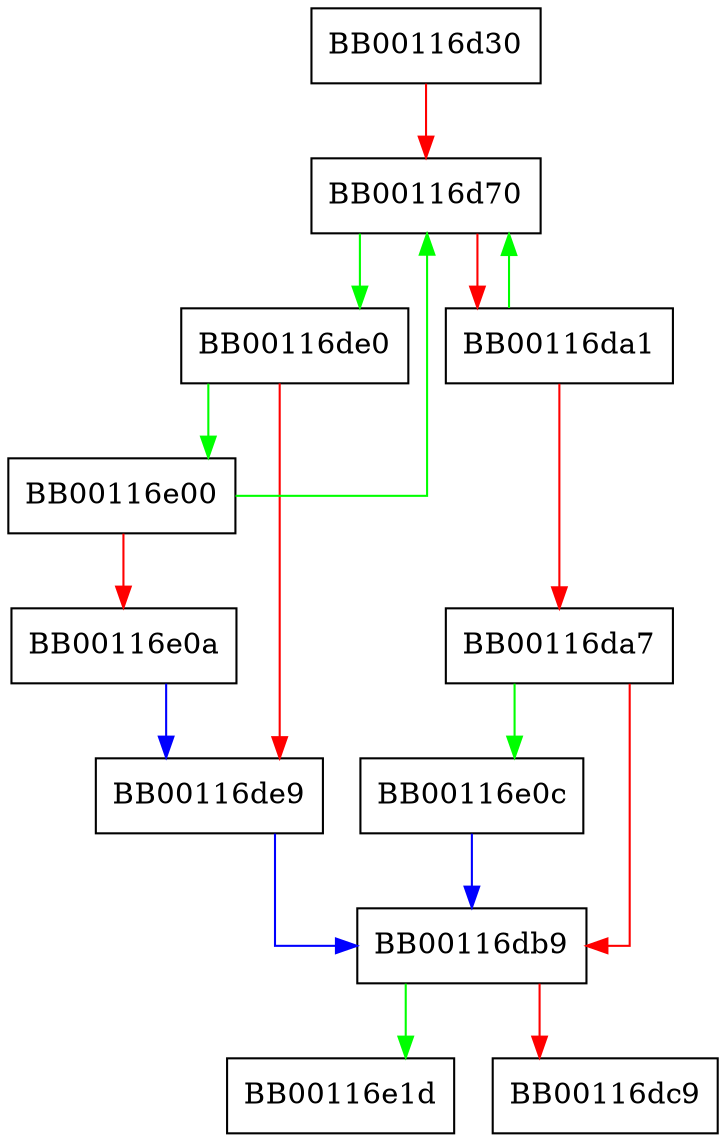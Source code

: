 digraph FUN_00116d30 {
  node [shape="box"];
  graph [splines=ortho];
  BB00116d30 -> BB00116d70 [color="red"];
  BB00116d70 -> BB00116de0 [color="green"];
  BB00116d70 -> BB00116da1 [color="red"];
  BB00116da1 -> BB00116d70 [color="green"];
  BB00116da1 -> BB00116da7 [color="red"];
  BB00116da7 -> BB00116e0c [color="green"];
  BB00116da7 -> BB00116db9 [color="red"];
  BB00116db9 -> BB00116e1d [color="green"];
  BB00116db9 -> BB00116dc9 [color="red"];
  BB00116de0 -> BB00116e00 [color="green"];
  BB00116de0 -> BB00116de9 [color="red"];
  BB00116de9 -> BB00116db9 [color="blue"];
  BB00116e00 -> BB00116d70 [color="green"];
  BB00116e00 -> BB00116e0a [color="red"];
  BB00116e0a -> BB00116de9 [color="blue"];
  BB00116e0c -> BB00116db9 [color="blue"];
}
